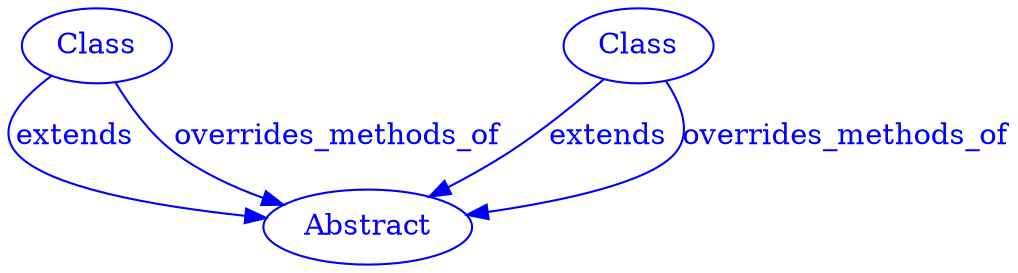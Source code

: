 digraph SubdueGraph {
  6 [label="Abstract",color=blue,fontcolor=blue];
  65 [label="Class",color=blue,fontcolor=blue];
  66 [label="Class",color=blue,fontcolor=blue];
  65 -> 6 [label="extends",color=blue,fontcolor=blue];
  66 -> 6 [label="extends",color=blue,fontcolor=blue];
  65 -> 6 [label="overrides_methods_of",color=blue,fontcolor=blue];
  66 -> 6 [label="overrides_methods_of",color=blue,fontcolor=blue];
}
